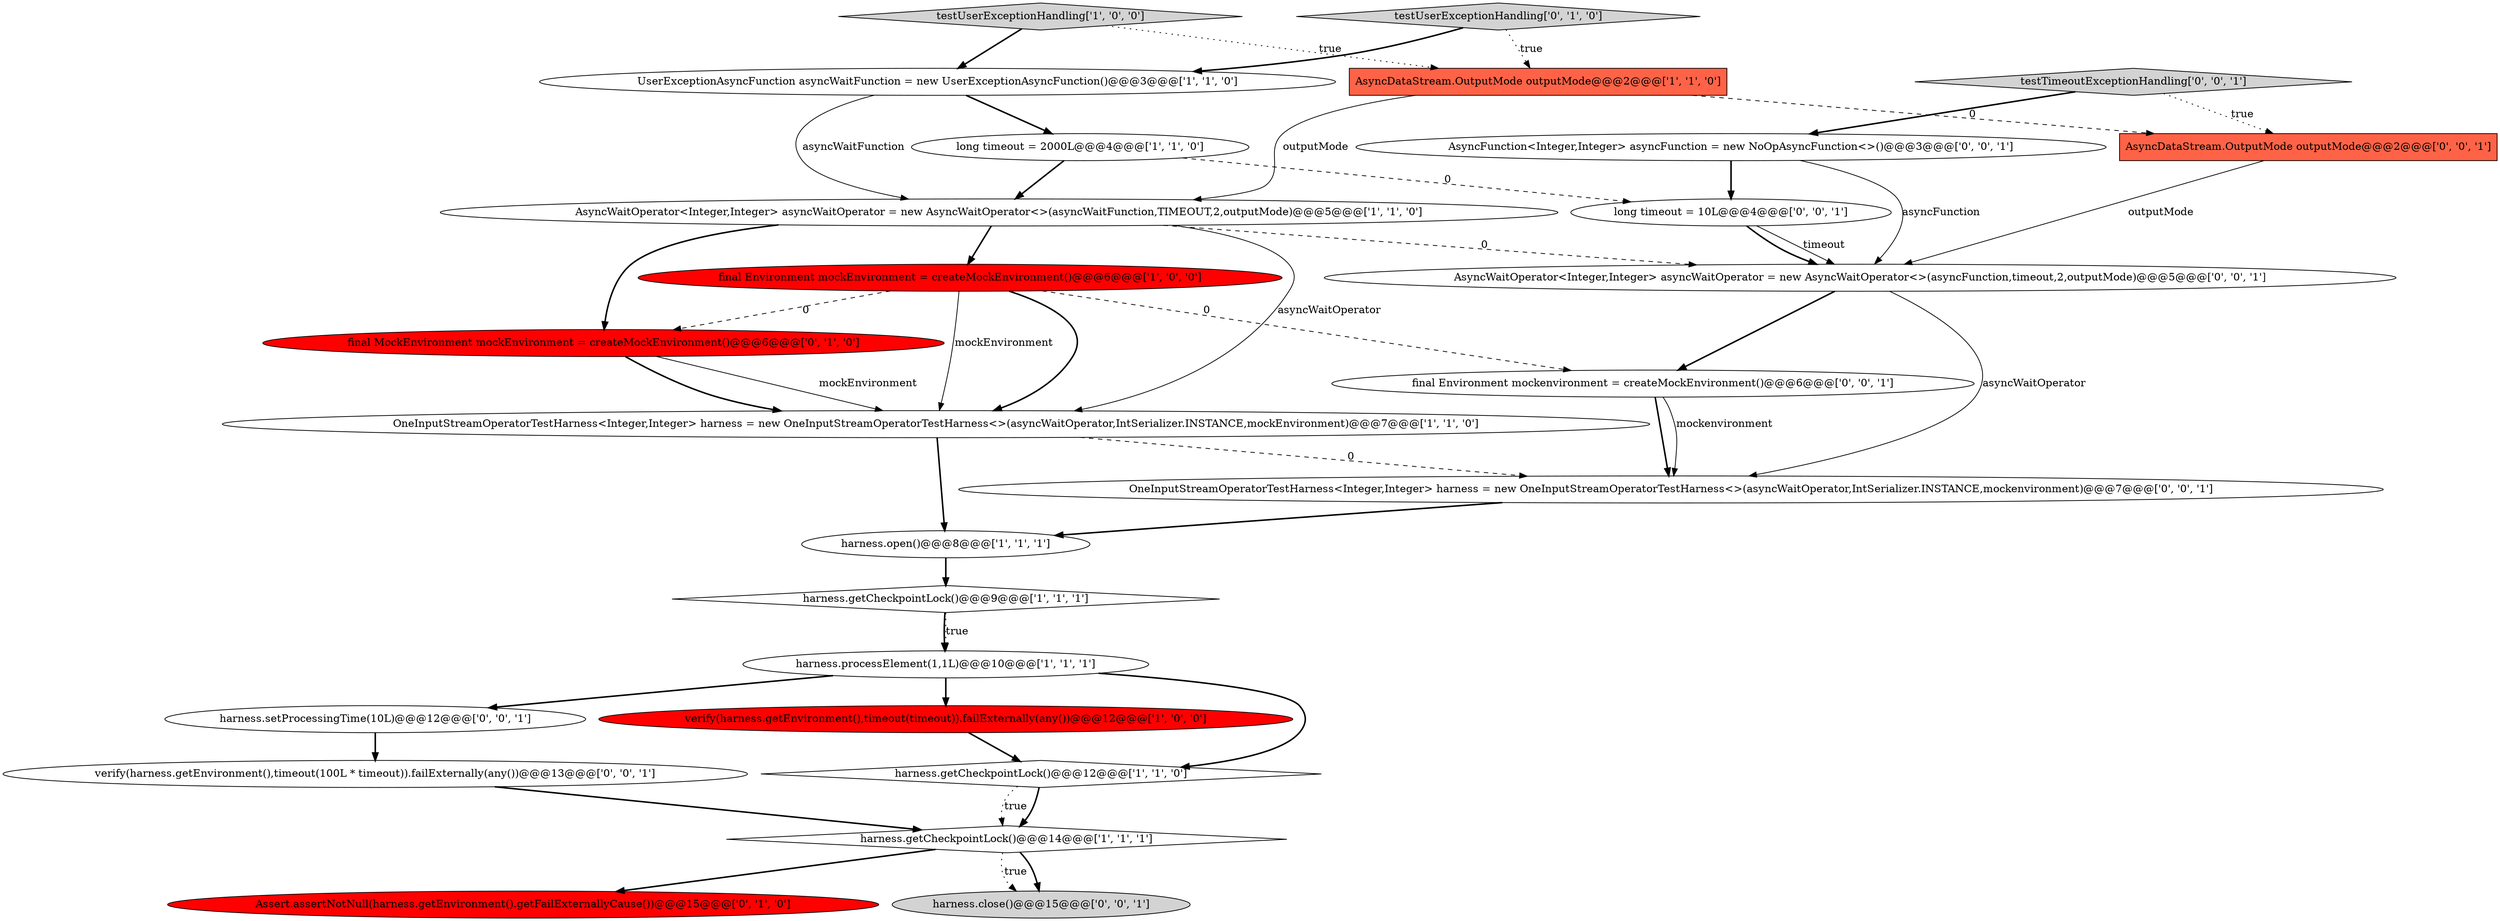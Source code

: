 digraph {
13 [style = filled, label = "final MockEnvironment mockEnvironment = createMockEnvironment()@@@6@@@['0', '1', '0']", fillcolor = red, shape = ellipse image = "AAA1AAABBB2BBB"];
14 [style = filled, label = "Assert.assertNotNull(harness.getEnvironment().getFailExternallyCause())@@@15@@@['0', '1', '0']", fillcolor = red, shape = ellipse image = "AAA1AAABBB2BBB"];
8 [style = filled, label = "AsyncDataStream.OutputMode outputMode@@@2@@@['1', '1', '0']", fillcolor = tomato, shape = box image = "AAA0AAABBB1BBB"];
10 [style = filled, label = "long timeout = 2000L@@@4@@@['1', '1', '0']", fillcolor = white, shape = ellipse image = "AAA0AAABBB1BBB"];
12 [style = filled, label = "harness.open()@@@8@@@['1', '1', '1']", fillcolor = white, shape = ellipse image = "AAA0AAABBB1BBB"];
18 [style = filled, label = "long timeout = 10L@@@4@@@['0', '0', '1']", fillcolor = white, shape = ellipse image = "AAA0AAABBB3BBB"];
3 [style = filled, label = "harness.processElement(1,1L)@@@10@@@['1', '1', '1']", fillcolor = white, shape = ellipse image = "AAA0AAABBB1BBB"];
21 [style = filled, label = "harness.close()@@@15@@@['0', '0', '1']", fillcolor = lightgray, shape = ellipse image = "AAA0AAABBB3BBB"];
4 [style = filled, label = "harness.getCheckpointLock()@@@14@@@['1', '1', '1']", fillcolor = white, shape = diamond image = "AAA0AAABBB1BBB"];
22 [style = filled, label = "verify(harness.getEnvironment(),timeout(100L * timeout)).failExternally(any())@@@13@@@['0', '0', '1']", fillcolor = white, shape = ellipse image = "AAA0AAABBB3BBB"];
6 [style = filled, label = "harness.getCheckpointLock()@@@12@@@['1', '1', '0']", fillcolor = white, shape = diamond image = "AAA0AAABBB1BBB"];
9 [style = filled, label = "final Environment mockEnvironment = createMockEnvironment()@@@6@@@['1', '0', '0']", fillcolor = red, shape = ellipse image = "AAA1AAABBB1BBB"];
0 [style = filled, label = "harness.getCheckpointLock()@@@9@@@['1', '1', '1']", fillcolor = white, shape = diamond image = "AAA0AAABBB1BBB"];
7 [style = filled, label = "testUserExceptionHandling['1', '0', '0']", fillcolor = lightgray, shape = diamond image = "AAA0AAABBB1BBB"];
15 [style = filled, label = "testUserExceptionHandling['0', '1', '0']", fillcolor = lightgray, shape = diamond image = "AAA0AAABBB2BBB"];
2 [style = filled, label = "OneInputStreamOperatorTestHarness<Integer,Integer> harness = new OneInputStreamOperatorTestHarness<>(asyncWaitOperator,IntSerializer.INSTANCE,mockEnvironment)@@@7@@@['1', '1', '0']", fillcolor = white, shape = ellipse image = "AAA0AAABBB1BBB"];
16 [style = filled, label = "AsyncFunction<Integer,Integer> asyncFunction = new NoOpAsyncFunction<>()@@@3@@@['0', '0', '1']", fillcolor = white, shape = ellipse image = "AAA0AAABBB3BBB"];
1 [style = filled, label = "verify(harness.getEnvironment(),timeout(timeout)).failExternally(any())@@@12@@@['1', '0', '0']", fillcolor = red, shape = ellipse image = "AAA1AAABBB1BBB"];
17 [style = filled, label = "final Environment mockenvironment = createMockEnvironment()@@@6@@@['0', '0', '1']", fillcolor = white, shape = ellipse image = "AAA0AAABBB3BBB"];
5 [style = filled, label = "AsyncWaitOperator<Integer,Integer> asyncWaitOperator = new AsyncWaitOperator<>(asyncWaitFunction,TIMEOUT,2,outputMode)@@@5@@@['1', '1', '0']", fillcolor = white, shape = ellipse image = "AAA0AAABBB1BBB"];
19 [style = filled, label = "AsyncDataStream.OutputMode outputMode@@@2@@@['0', '0', '1']", fillcolor = tomato, shape = box image = "AAA0AAABBB3BBB"];
24 [style = filled, label = "testTimeoutExceptionHandling['0', '0', '1']", fillcolor = lightgray, shape = diamond image = "AAA0AAABBB3BBB"];
20 [style = filled, label = "OneInputStreamOperatorTestHarness<Integer,Integer> harness = new OneInputStreamOperatorTestHarness<>(asyncWaitOperator,IntSerializer.INSTANCE,mockenvironment)@@@7@@@['0', '0', '1']", fillcolor = white, shape = ellipse image = "AAA0AAABBB3BBB"];
25 [style = filled, label = "harness.setProcessingTime(10L)@@@12@@@['0', '0', '1']", fillcolor = white, shape = ellipse image = "AAA0AAABBB3BBB"];
23 [style = filled, label = "AsyncWaitOperator<Integer,Integer> asyncWaitOperator = new AsyncWaitOperator<>(asyncFunction,timeout,2,outputMode)@@@5@@@['0', '0', '1']", fillcolor = white, shape = ellipse image = "AAA0AAABBB3BBB"];
11 [style = filled, label = "UserExceptionAsyncFunction asyncWaitFunction = new UserExceptionAsyncFunction()@@@3@@@['1', '1', '0']", fillcolor = white, shape = ellipse image = "AAA0AAABBB1BBB"];
0->3 [style = bold, label=""];
18->23 [style = solid, label="timeout"];
8->19 [style = dashed, label="0"];
4->14 [style = bold, label=""];
7->11 [style = bold, label=""];
16->18 [style = bold, label=""];
2->20 [style = dashed, label="0"];
11->5 [style = solid, label="asyncWaitFunction"];
18->23 [style = bold, label=""];
5->9 [style = bold, label=""];
3->1 [style = bold, label=""];
25->22 [style = bold, label=""];
9->2 [style = bold, label=""];
19->23 [style = solid, label="outputMode"];
3->25 [style = bold, label=""];
5->23 [style = dashed, label="0"];
16->23 [style = solid, label="asyncFunction"];
4->21 [style = bold, label=""];
3->6 [style = bold, label=""];
9->2 [style = solid, label="mockEnvironment"];
12->0 [style = bold, label=""];
23->20 [style = solid, label="asyncWaitOperator"];
2->12 [style = bold, label=""];
22->4 [style = bold, label=""];
4->21 [style = dotted, label="true"];
24->16 [style = bold, label=""];
6->4 [style = bold, label=""];
1->6 [style = bold, label=""];
10->5 [style = bold, label=""];
15->11 [style = bold, label=""];
6->4 [style = dotted, label="true"];
15->8 [style = dotted, label="true"];
11->10 [style = bold, label=""];
8->5 [style = solid, label="outputMode"];
5->13 [style = bold, label=""];
9->17 [style = dashed, label="0"];
20->12 [style = bold, label=""];
9->13 [style = dashed, label="0"];
13->2 [style = solid, label="mockEnvironment"];
23->17 [style = bold, label=""];
17->20 [style = bold, label=""];
24->19 [style = dotted, label="true"];
0->3 [style = dotted, label="true"];
5->2 [style = solid, label="asyncWaitOperator"];
17->20 [style = solid, label="mockenvironment"];
7->8 [style = dotted, label="true"];
10->18 [style = dashed, label="0"];
13->2 [style = bold, label=""];
}
